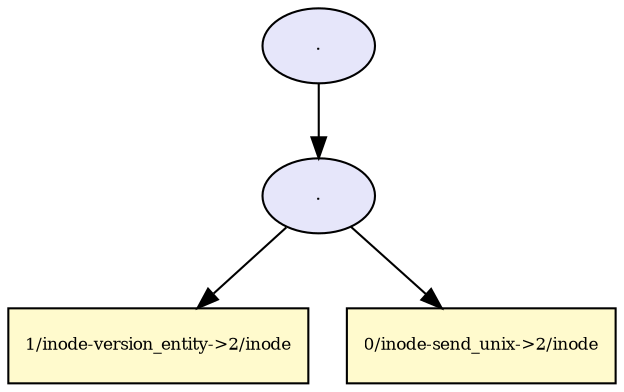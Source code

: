 digraph RGL__DirectedAdjacencyGraph {4[fontsize = 8,label = ".",shape = ellipse, fillcolor="#e6e6fa", style = filled]

4 -> 2[fontsize = 8, color="#000000"]

2[fontsize = 8,label = ".",shape = ellipse, fillcolor="#e6e6fa", style = filled]

2 -> 0[fontsize = 8, color="#000000"]

0[fontsize = 8,label = "1/inode-version_entity->2/inode",shape = rectangle, fillcolor="#fffacd", style = filled]

2 -> 1[fontsize = 8, color="#000000"]

1[fontsize = 8,label = "0/inode-send_unix->2/inode",shape = rectangle, fillcolor="#fffacd", style = filled]

}